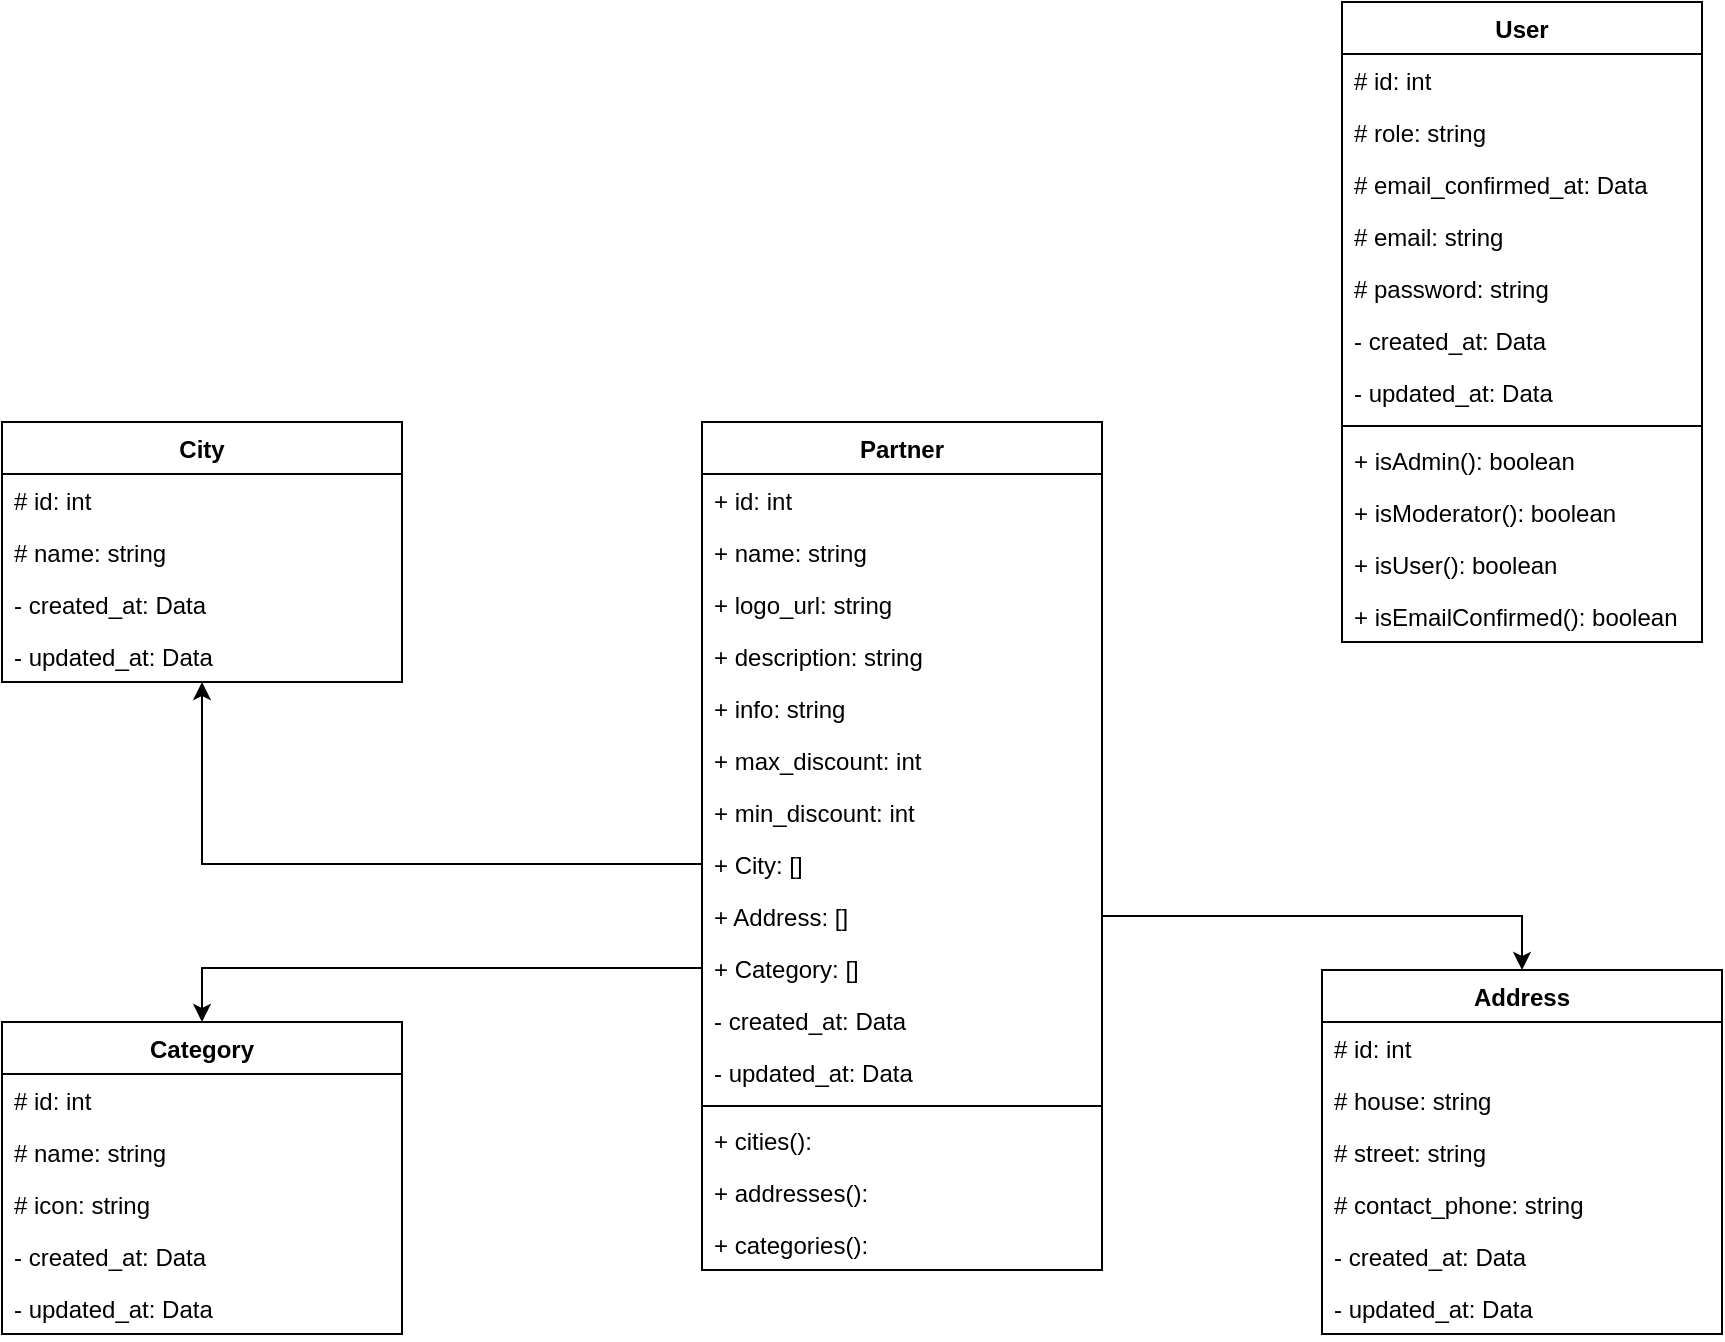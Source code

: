 <mxfile version="14.1.2" type="github"><diagram id="UC26RLVFH4r2xz52Hi9C" name="Page-1"><mxGraphModel dx="1422" dy="762" grid="1" gridSize="10" guides="1" tooltips="1" connect="1" arrows="1" fold="1" page="1" pageScale="1" pageWidth="850" pageHeight="1100" math="0" shadow="0"><root><mxCell id="0"/><mxCell id="1" parent="0"/><mxCell id="x1FTY4ePnJKRyXfjl8I_-3" value="Partner" style="swimlane;fontStyle=1;align=center;verticalAlign=top;childLayout=stackLayout;horizontal=1;startSize=26;horizontalStack=0;resizeParent=1;resizeParentMax=0;resizeLast=0;collapsible=1;marginBottom=0;" vertex="1" parent="1"><mxGeometry x="630" y="240" width="200" height="424" as="geometry"/></mxCell><mxCell id="x1FTY4ePnJKRyXfjl8I_-4" value="+ id: int" style="text;strokeColor=none;fillColor=none;align=left;verticalAlign=top;spacingLeft=4;spacingRight=4;overflow=hidden;rotatable=0;points=[[0,0.5],[1,0.5]];portConstraint=eastwest;" vertex="1" parent="x1FTY4ePnJKRyXfjl8I_-3"><mxGeometry y="26" width="200" height="26" as="geometry"/></mxCell><mxCell id="x1FTY4ePnJKRyXfjl8I_-12" value="+ name: string" style="text;strokeColor=none;fillColor=none;align=left;verticalAlign=top;spacingLeft=4;spacingRight=4;overflow=hidden;rotatable=0;points=[[0,0.5],[1,0.5]];portConstraint=eastwest;" vertex="1" parent="x1FTY4ePnJKRyXfjl8I_-3"><mxGeometry y="52" width="200" height="26" as="geometry"/></mxCell><mxCell id="x1FTY4ePnJKRyXfjl8I_-13" value="+ logo_url: string" style="text;strokeColor=none;fillColor=none;align=left;verticalAlign=top;spacingLeft=4;spacingRight=4;overflow=hidden;rotatable=0;points=[[0,0.5],[1,0.5]];portConstraint=eastwest;" vertex="1" parent="x1FTY4ePnJKRyXfjl8I_-3"><mxGeometry y="78" width="200" height="26" as="geometry"/></mxCell><mxCell id="x1FTY4ePnJKRyXfjl8I_-14" value="+ description: string" style="text;strokeColor=none;fillColor=none;align=left;verticalAlign=top;spacingLeft=4;spacingRight=4;overflow=hidden;rotatable=0;points=[[0,0.5],[1,0.5]];portConstraint=eastwest;" vertex="1" parent="x1FTY4ePnJKRyXfjl8I_-3"><mxGeometry y="104" width="200" height="26" as="geometry"/></mxCell><mxCell id="x1FTY4ePnJKRyXfjl8I_-15" value="+ info: string" style="text;strokeColor=none;fillColor=none;align=left;verticalAlign=top;spacingLeft=4;spacingRight=4;overflow=hidden;rotatable=0;points=[[0,0.5],[1,0.5]];portConstraint=eastwest;" vertex="1" parent="x1FTY4ePnJKRyXfjl8I_-3"><mxGeometry y="130" width="200" height="26" as="geometry"/></mxCell><mxCell id="x1FTY4ePnJKRyXfjl8I_-16" value="+ max_discount: int" style="text;strokeColor=none;fillColor=none;align=left;verticalAlign=top;spacingLeft=4;spacingRight=4;overflow=hidden;rotatable=0;points=[[0,0.5],[1,0.5]];portConstraint=eastwest;" vertex="1" parent="x1FTY4ePnJKRyXfjl8I_-3"><mxGeometry y="156" width="200" height="26" as="geometry"/></mxCell><mxCell id="x1FTY4ePnJKRyXfjl8I_-17" value="+ min_discount: int" style="text;strokeColor=none;fillColor=none;align=left;verticalAlign=top;spacingLeft=4;spacingRight=4;overflow=hidden;rotatable=0;points=[[0,0.5],[1,0.5]];portConstraint=eastwest;" vertex="1" parent="x1FTY4ePnJKRyXfjl8I_-3"><mxGeometry y="182" width="200" height="26" as="geometry"/></mxCell><mxCell id="x1FTY4ePnJKRyXfjl8I_-18" value="+ City: []" style="text;strokeColor=none;fillColor=none;align=left;verticalAlign=top;spacingLeft=4;spacingRight=4;overflow=hidden;rotatable=0;points=[[0,0.5],[1,0.5]];portConstraint=eastwest;" vertex="1" parent="x1FTY4ePnJKRyXfjl8I_-3"><mxGeometry y="208" width="200" height="26" as="geometry"/></mxCell><mxCell id="x1FTY4ePnJKRyXfjl8I_-20" value="+ Address: []" style="text;strokeColor=none;fillColor=none;align=left;verticalAlign=top;spacingLeft=4;spacingRight=4;overflow=hidden;rotatable=0;points=[[0,0.5],[1,0.5]];portConstraint=eastwest;" vertex="1" parent="x1FTY4ePnJKRyXfjl8I_-3"><mxGeometry y="234" width="200" height="26" as="geometry"/></mxCell><mxCell id="x1FTY4ePnJKRyXfjl8I_-19" value="+ Category: []" style="text;strokeColor=none;fillColor=none;align=left;verticalAlign=top;spacingLeft=4;spacingRight=4;overflow=hidden;rotatable=0;points=[[0,0.5],[1,0.5]];portConstraint=eastwest;" vertex="1" parent="x1FTY4ePnJKRyXfjl8I_-3"><mxGeometry y="260" width="200" height="26" as="geometry"/></mxCell><mxCell id="x1FTY4ePnJKRyXfjl8I_-21" value="- created_at: Data" style="text;strokeColor=none;fillColor=none;align=left;verticalAlign=top;spacingLeft=4;spacingRight=4;overflow=hidden;rotatable=0;points=[[0,0.5],[1,0.5]];portConstraint=eastwest;" vertex="1" parent="x1FTY4ePnJKRyXfjl8I_-3"><mxGeometry y="286" width="200" height="26" as="geometry"/></mxCell><mxCell id="x1FTY4ePnJKRyXfjl8I_-22" value="- updated_at: Data" style="text;strokeColor=none;fillColor=none;align=left;verticalAlign=top;spacingLeft=4;spacingRight=4;overflow=hidden;rotatable=0;points=[[0,0.5],[1,0.5]];portConstraint=eastwest;" vertex="1" parent="x1FTY4ePnJKRyXfjl8I_-3"><mxGeometry y="312" width="200" height="26" as="geometry"/></mxCell><mxCell id="x1FTY4ePnJKRyXfjl8I_-5" value="" style="line;strokeWidth=1;fillColor=none;align=left;verticalAlign=middle;spacingTop=-1;spacingLeft=3;spacingRight=3;rotatable=0;labelPosition=right;points=[];portConstraint=eastwest;" vertex="1" parent="x1FTY4ePnJKRyXfjl8I_-3"><mxGeometry y="338" width="200" height="8" as="geometry"/></mxCell><mxCell id="x1FTY4ePnJKRyXfjl8I_-6" value="+ cities():" style="text;strokeColor=none;fillColor=none;align=left;verticalAlign=top;spacingLeft=4;spacingRight=4;overflow=hidden;rotatable=0;points=[[0,0.5],[1,0.5]];portConstraint=eastwest;" vertex="1" parent="x1FTY4ePnJKRyXfjl8I_-3"><mxGeometry y="346" width="200" height="26" as="geometry"/></mxCell><mxCell id="x1FTY4ePnJKRyXfjl8I_-27" value="+ addresses():" style="text;strokeColor=none;fillColor=none;align=left;verticalAlign=top;spacingLeft=4;spacingRight=4;overflow=hidden;rotatable=0;points=[[0,0.5],[1,0.5]];portConstraint=eastwest;" vertex="1" parent="x1FTY4ePnJKRyXfjl8I_-3"><mxGeometry y="372" width="200" height="26" as="geometry"/></mxCell><mxCell id="x1FTY4ePnJKRyXfjl8I_-28" value="+ categories():" style="text;strokeColor=none;fillColor=none;align=left;verticalAlign=top;spacingLeft=4;spacingRight=4;overflow=hidden;rotatable=0;points=[[0,0.5],[1,0.5]];portConstraint=eastwest;" vertex="1" parent="x1FTY4ePnJKRyXfjl8I_-3"><mxGeometry y="398" width="200" height="26" as="geometry"/></mxCell><mxCell id="x1FTY4ePnJKRyXfjl8I_-29" value="User" style="swimlane;fontStyle=1;align=center;verticalAlign=top;childLayout=stackLayout;horizontal=1;startSize=26;horizontalStack=0;resizeParent=1;resizeParentMax=0;resizeLast=0;collapsible=1;marginBottom=0;" vertex="1" parent="1"><mxGeometry x="950" y="30" width="180" height="320" as="geometry"/></mxCell><mxCell id="x1FTY4ePnJKRyXfjl8I_-30" value="# id: int" style="text;strokeColor=none;fillColor=none;align=left;verticalAlign=top;spacingLeft=4;spacingRight=4;overflow=hidden;rotatable=0;points=[[0,0.5],[1,0.5]];portConstraint=eastwest;" vertex="1" parent="x1FTY4ePnJKRyXfjl8I_-29"><mxGeometry y="26" width="180" height="26" as="geometry"/></mxCell><mxCell id="x1FTY4ePnJKRyXfjl8I_-31" value="# role: string" style="text;strokeColor=none;fillColor=none;align=left;verticalAlign=top;spacingLeft=4;spacingRight=4;overflow=hidden;rotatable=0;points=[[0,0.5],[1,0.5]];portConstraint=eastwest;" vertex="1" parent="x1FTY4ePnJKRyXfjl8I_-29"><mxGeometry y="52" width="180" height="26" as="geometry"/></mxCell><mxCell id="x1FTY4ePnJKRyXfjl8I_-32" value="# email_confirmed_at: Data" style="text;strokeColor=none;fillColor=none;align=left;verticalAlign=top;spacingLeft=4;spacingRight=4;overflow=hidden;rotatable=0;points=[[0,0.5],[1,0.5]];portConstraint=eastwest;" vertex="1" parent="x1FTY4ePnJKRyXfjl8I_-29"><mxGeometry y="78" width="180" height="26" as="geometry"/></mxCell><mxCell id="x1FTY4ePnJKRyXfjl8I_-33" value="# email: string" style="text;strokeColor=none;fillColor=none;align=left;verticalAlign=top;spacingLeft=4;spacingRight=4;overflow=hidden;rotatable=0;points=[[0,0.5],[1,0.5]];portConstraint=eastwest;" vertex="1" parent="x1FTY4ePnJKRyXfjl8I_-29"><mxGeometry y="104" width="180" height="26" as="geometry"/></mxCell><mxCell id="x1FTY4ePnJKRyXfjl8I_-34" value="# password: string" style="text;strokeColor=none;fillColor=none;align=left;verticalAlign=top;spacingLeft=4;spacingRight=4;overflow=hidden;rotatable=0;points=[[0,0.5],[1,0.5]];portConstraint=eastwest;" vertex="1" parent="x1FTY4ePnJKRyXfjl8I_-29"><mxGeometry y="130" width="180" height="26" as="geometry"/></mxCell><mxCell id="x1FTY4ePnJKRyXfjl8I_-40" value="- created_at: Data" style="text;strokeColor=none;fillColor=none;align=left;verticalAlign=top;spacingLeft=4;spacingRight=4;overflow=hidden;rotatable=0;points=[[0,0.5],[1,0.5]];portConstraint=eastwest;" vertex="1" parent="x1FTY4ePnJKRyXfjl8I_-29"><mxGeometry y="156" width="180" height="26" as="geometry"/></mxCell><mxCell id="x1FTY4ePnJKRyXfjl8I_-41" value="- updated_at: Data" style="text;strokeColor=none;fillColor=none;align=left;verticalAlign=top;spacingLeft=4;spacingRight=4;overflow=hidden;rotatable=0;points=[[0,0.5],[1,0.5]];portConstraint=eastwest;" vertex="1" parent="x1FTY4ePnJKRyXfjl8I_-29"><mxGeometry y="182" width="180" height="26" as="geometry"/></mxCell><mxCell id="x1FTY4ePnJKRyXfjl8I_-42" value="" style="line;strokeWidth=1;fillColor=none;align=left;verticalAlign=middle;spacingTop=-1;spacingLeft=3;spacingRight=3;rotatable=0;labelPosition=right;points=[];portConstraint=eastwest;" vertex="1" parent="x1FTY4ePnJKRyXfjl8I_-29"><mxGeometry y="208" width="180" height="8" as="geometry"/></mxCell><mxCell id="x1FTY4ePnJKRyXfjl8I_-43" value="+ isAdmin(): boolean" style="text;strokeColor=none;fillColor=none;align=left;verticalAlign=top;spacingLeft=4;spacingRight=4;overflow=hidden;rotatable=0;points=[[0,0.5],[1,0.5]];portConstraint=eastwest;" vertex="1" parent="x1FTY4ePnJKRyXfjl8I_-29"><mxGeometry y="216" width="180" height="26" as="geometry"/></mxCell><mxCell id="x1FTY4ePnJKRyXfjl8I_-44" value="+ isModerator(): boolean" style="text;strokeColor=none;fillColor=none;align=left;verticalAlign=top;spacingLeft=4;spacingRight=4;overflow=hidden;rotatable=0;points=[[0,0.5],[1,0.5]];portConstraint=eastwest;" vertex="1" parent="x1FTY4ePnJKRyXfjl8I_-29"><mxGeometry y="242" width="180" height="26" as="geometry"/></mxCell><mxCell id="x1FTY4ePnJKRyXfjl8I_-45" value="+ isUser(): boolean" style="text;strokeColor=none;fillColor=none;align=left;verticalAlign=top;spacingLeft=4;spacingRight=4;overflow=hidden;rotatable=0;points=[[0,0.5],[1,0.5]];portConstraint=eastwest;" vertex="1" parent="x1FTY4ePnJKRyXfjl8I_-29"><mxGeometry y="268" width="180" height="26" as="geometry"/></mxCell><mxCell id="x1FTY4ePnJKRyXfjl8I_-46" value="+ isEmailConfirmed(): boolean" style="text;strokeColor=none;fillColor=none;align=left;verticalAlign=top;spacingLeft=4;spacingRight=4;overflow=hidden;rotatable=0;points=[[0,0.5],[1,0.5]];portConstraint=eastwest;" vertex="1" parent="x1FTY4ePnJKRyXfjl8I_-29"><mxGeometry y="294" width="180" height="26" as="geometry"/></mxCell><mxCell id="x1FTY4ePnJKRyXfjl8I_-47" value="City" style="swimlane;fontStyle=1;align=center;verticalAlign=top;childLayout=stackLayout;horizontal=1;startSize=26;horizontalStack=0;resizeParent=1;resizeParentMax=0;resizeLast=0;collapsible=1;marginBottom=0;" vertex="1" parent="1"><mxGeometry x="280" y="240" width="200" height="130" as="geometry"/></mxCell><mxCell id="x1FTY4ePnJKRyXfjl8I_-48" value="# id: int" style="text;strokeColor=none;fillColor=none;align=left;verticalAlign=top;spacingLeft=4;spacingRight=4;overflow=hidden;rotatable=0;points=[[0,0.5],[1,0.5]];portConstraint=eastwest;" vertex="1" parent="x1FTY4ePnJKRyXfjl8I_-47"><mxGeometry y="26" width="200" height="26" as="geometry"/></mxCell><mxCell id="x1FTY4ePnJKRyXfjl8I_-49" value="# name: string" style="text;strokeColor=none;fillColor=none;align=left;verticalAlign=top;spacingLeft=4;spacingRight=4;overflow=hidden;rotatable=0;points=[[0,0.5],[1,0.5]];portConstraint=eastwest;" vertex="1" parent="x1FTY4ePnJKRyXfjl8I_-47"><mxGeometry y="52" width="200" height="26" as="geometry"/></mxCell><mxCell id="x1FTY4ePnJKRyXfjl8I_-53" value="- created_at: Data" style="text;strokeColor=none;fillColor=none;align=left;verticalAlign=top;spacingLeft=4;spacingRight=4;overflow=hidden;rotatable=0;points=[[0,0.5],[1,0.5]];portConstraint=eastwest;" vertex="1" parent="x1FTY4ePnJKRyXfjl8I_-47"><mxGeometry y="78" width="200" height="26" as="geometry"/></mxCell><mxCell id="x1FTY4ePnJKRyXfjl8I_-54" value="- updated_at: Data" style="text;strokeColor=none;fillColor=none;align=left;verticalAlign=top;spacingLeft=4;spacingRight=4;overflow=hidden;rotatable=0;points=[[0,0.5],[1,0.5]];portConstraint=eastwest;" vertex="1" parent="x1FTY4ePnJKRyXfjl8I_-47"><mxGeometry y="104" width="200" height="26" as="geometry"/></mxCell><mxCell id="x1FTY4ePnJKRyXfjl8I_-64" value="Category" style="swimlane;fontStyle=1;align=center;verticalAlign=top;childLayout=stackLayout;horizontal=1;startSize=26;horizontalStack=0;resizeParent=1;resizeParentMax=0;resizeLast=0;collapsible=1;marginBottom=0;" vertex="1" parent="1"><mxGeometry x="280" y="540" width="200" height="156" as="geometry"/></mxCell><mxCell id="x1FTY4ePnJKRyXfjl8I_-65" value="# id: int" style="text;strokeColor=none;fillColor=none;align=left;verticalAlign=top;spacingLeft=4;spacingRight=4;overflow=hidden;rotatable=0;points=[[0,0.5],[1,0.5]];portConstraint=eastwest;" vertex="1" parent="x1FTY4ePnJKRyXfjl8I_-64"><mxGeometry y="26" width="200" height="26" as="geometry"/></mxCell><mxCell id="x1FTY4ePnJKRyXfjl8I_-66" value="# name: string" style="text;strokeColor=none;fillColor=none;align=left;verticalAlign=top;spacingLeft=4;spacingRight=4;overflow=hidden;rotatable=0;points=[[0,0.5],[1,0.5]];portConstraint=eastwest;" vertex="1" parent="x1FTY4ePnJKRyXfjl8I_-64"><mxGeometry y="52" width="200" height="26" as="geometry"/></mxCell><mxCell id="x1FTY4ePnJKRyXfjl8I_-71" value="# icon: string" style="text;strokeColor=none;fillColor=none;align=left;verticalAlign=top;spacingLeft=4;spacingRight=4;overflow=hidden;rotatable=0;points=[[0,0.5],[1,0.5]];portConstraint=eastwest;" vertex="1" parent="x1FTY4ePnJKRyXfjl8I_-64"><mxGeometry y="78" width="200" height="26" as="geometry"/></mxCell><mxCell id="x1FTY4ePnJKRyXfjl8I_-67" value="- created_at: Data" style="text;strokeColor=none;fillColor=none;align=left;verticalAlign=top;spacingLeft=4;spacingRight=4;overflow=hidden;rotatable=0;points=[[0,0.5],[1,0.5]];portConstraint=eastwest;" vertex="1" parent="x1FTY4ePnJKRyXfjl8I_-64"><mxGeometry y="104" width="200" height="26" as="geometry"/></mxCell><mxCell id="x1FTY4ePnJKRyXfjl8I_-68" value="- updated_at: Data" style="text;strokeColor=none;fillColor=none;align=left;verticalAlign=top;spacingLeft=4;spacingRight=4;overflow=hidden;rotatable=0;points=[[0,0.5],[1,0.5]];portConstraint=eastwest;" vertex="1" parent="x1FTY4ePnJKRyXfjl8I_-64"><mxGeometry y="130" width="200" height="26" as="geometry"/></mxCell><mxCell id="x1FTY4ePnJKRyXfjl8I_-72" value="Address" style="swimlane;fontStyle=1;align=center;verticalAlign=top;childLayout=stackLayout;horizontal=1;startSize=26;horizontalStack=0;resizeParent=1;resizeParentMax=0;resizeLast=0;collapsible=1;marginBottom=0;" vertex="1" parent="1"><mxGeometry x="940" y="514" width="200" height="182" as="geometry"/></mxCell><mxCell id="x1FTY4ePnJKRyXfjl8I_-73" value="# id: int" style="text;strokeColor=none;fillColor=none;align=left;verticalAlign=top;spacingLeft=4;spacingRight=4;overflow=hidden;rotatable=0;points=[[0,0.5],[1,0.5]];portConstraint=eastwest;" vertex="1" parent="x1FTY4ePnJKRyXfjl8I_-72"><mxGeometry y="26" width="200" height="26" as="geometry"/></mxCell><mxCell id="x1FTY4ePnJKRyXfjl8I_-74" value="# house: string" style="text;strokeColor=none;fillColor=none;align=left;verticalAlign=top;spacingLeft=4;spacingRight=4;overflow=hidden;rotatable=0;points=[[0,0.5],[1,0.5]];portConstraint=eastwest;" vertex="1" parent="x1FTY4ePnJKRyXfjl8I_-72"><mxGeometry y="52" width="200" height="26" as="geometry"/></mxCell><mxCell id="x1FTY4ePnJKRyXfjl8I_-75" value="# street: string" style="text;strokeColor=none;fillColor=none;align=left;verticalAlign=top;spacingLeft=4;spacingRight=4;overflow=hidden;rotatable=0;points=[[0,0.5],[1,0.5]];portConstraint=eastwest;" vertex="1" parent="x1FTY4ePnJKRyXfjl8I_-72"><mxGeometry y="78" width="200" height="26" as="geometry"/></mxCell><mxCell id="x1FTY4ePnJKRyXfjl8I_-80" value="# contact_phone: string" style="text;strokeColor=none;fillColor=none;align=left;verticalAlign=top;spacingLeft=4;spacingRight=4;overflow=hidden;rotatable=0;points=[[0,0.5],[1,0.5]];portConstraint=eastwest;" vertex="1" parent="x1FTY4ePnJKRyXfjl8I_-72"><mxGeometry y="104" width="200" height="26" as="geometry"/></mxCell><mxCell id="x1FTY4ePnJKRyXfjl8I_-76" value="- created_at: Data" style="text;strokeColor=none;fillColor=none;align=left;verticalAlign=top;spacingLeft=4;spacingRight=4;overflow=hidden;rotatable=0;points=[[0,0.5],[1,0.5]];portConstraint=eastwest;" vertex="1" parent="x1FTY4ePnJKRyXfjl8I_-72"><mxGeometry y="130" width="200" height="26" as="geometry"/></mxCell><mxCell id="x1FTY4ePnJKRyXfjl8I_-77" value="- updated_at: Data" style="text;strokeColor=none;fillColor=none;align=left;verticalAlign=top;spacingLeft=4;spacingRight=4;overflow=hidden;rotatable=0;points=[[0,0.5],[1,0.5]];portConstraint=eastwest;" vertex="1" parent="x1FTY4ePnJKRyXfjl8I_-72"><mxGeometry y="156" width="200" height="26" as="geometry"/></mxCell><mxCell id="x1FTY4ePnJKRyXfjl8I_-81" style="edgeStyle=orthogonalEdgeStyle;rounded=0;orthogonalLoop=1;jettySize=auto;html=1;" edge="1" parent="1" source="x1FTY4ePnJKRyXfjl8I_-18" target="x1FTY4ePnJKRyXfjl8I_-47"><mxGeometry relative="1" as="geometry"/></mxCell><mxCell id="x1FTY4ePnJKRyXfjl8I_-82" style="edgeStyle=orthogonalEdgeStyle;rounded=0;orthogonalLoop=1;jettySize=auto;html=1;" edge="1" parent="1" source="x1FTY4ePnJKRyXfjl8I_-20" target="x1FTY4ePnJKRyXfjl8I_-72"><mxGeometry relative="1" as="geometry"/></mxCell><mxCell id="x1FTY4ePnJKRyXfjl8I_-83" style="edgeStyle=orthogonalEdgeStyle;rounded=0;orthogonalLoop=1;jettySize=auto;html=1;" edge="1" parent="1" source="x1FTY4ePnJKRyXfjl8I_-19" target="x1FTY4ePnJKRyXfjl8I_-64"><mxGeometry relative="1" as="geometry"/></mxCell></root></mxGraphModel></diagram></mxfile>